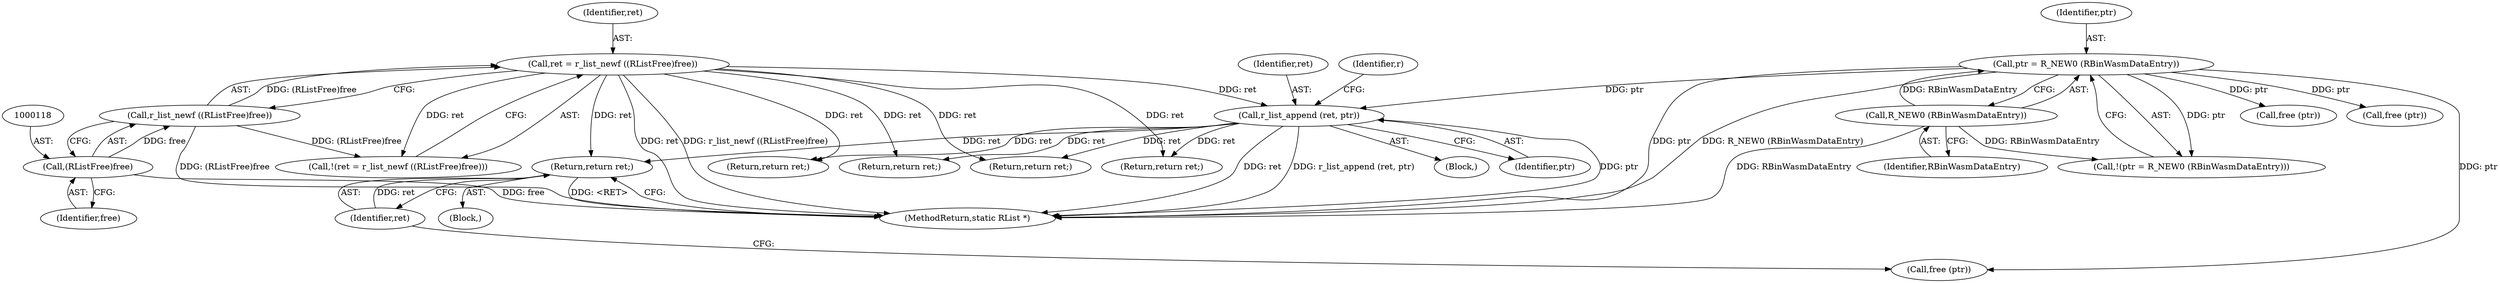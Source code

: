 digraph "0_radare2_d2632f6483a3ceb5d8e0a5fb11142c51c43978b4_0@pointer" {
"1000217" [label="(Return,return ret;)"];
"1000218" [label="(Identifier,ret)"];
"1000114" [label="(Call,ret = r_list_newf ((RListFree)free))"];
"1000116" [label="(Call,r_list_newf ((RListFree)free))"];
"1000117" [label="(Call,(RListFree)free)"];
"1000255" [label="(Call,r_list_append (ret, ptr))"];
"1000172" [label="(Call,ptr = R_NEW0 (RBinWasmDataEntry))"];
"1000174" [label="(Call,R_NEW0 (RBinWasmDataEntry))"];
"1000256" [label="(Identifier,ret)"];
"1000113" [label="(Call,!(ret = r_list_newf ((RListFree)free)))"];
"1000242" [label="(Call,free (ptr))"];
"1000172" [label="(Call,ptr = R_NEW0 (RBinWasmDataEntry))"];
"1000115" [label="(Identifier,ret)"];
"1000119" [label="(Identifier,free)"];
"1000257" [label="(Identifier,ptr)"];
"1000244" [label="(Return,return ret;)"];
"1000175" [label="(Identifier,RBinWasmDataEntry)"];
"1000197" [label="(Return,return ret;)"];
"1000218" [label="(Identifier,ret)"];
"1000177" [label="(Return,return ret;)"];
"1000261" [label="(Return,return ret;)"];
"1000114" [label="(Call,ret = r_list_newf ((RListFree)free))"];
"1000116" [label="(Call,r_list_newf ((RListFree)free))"];
"1000214" [label="(Block,)"];
"1000117" [label="(Call,(RListFree)free)"];
"1000255" [label="(Call,r_list_append (ret, ptr))"];
"1000195" [label="(Call,free (ptr))"];
"1000174" [label="(Call,R_NEW0 (RBinWasmDataEntry))"];
"1000263" [label="(MethodReturn,static RList *)"];
"1000259" [label="(Identifier,r)"];
"1000169" [label="(Block,)"];
"1000171" [label="(Call,!(ptr = R_NEW0 (RBinWasmDataEntry)))"];
"1000173" [label="(Identifier,ptr)"];
"1000215" [label="(Call,free (ptr))"];
"1000217" [label="(Return,return ret;)"];
"1000217" -> "1000214"  [label="AST: "];
"1000217" -> "1000218"  [label="CFG: "];
"1000218" -> "1000217"  [label="AST: "];
"1000263" -> "1000217"  [label="CFG: "];
"1000217" -> "1000263"  [label="DDG: <RET>"];
"1000218" -> "1000217"  [label="DDG: ret"];
"1000114" -> "1000217"  [label="DDG: ret"];
"1000255" -> "1000217"  [label="DDG: ret"];
"1000218" -> "1000215"  [label="CFG: "];
"1000114" -> "1000113"  [label="AST: "];
"1000114" -> "1000116"  [label="CFG: "];
"1000115" -> "1000114"  [label="AST: "];
"1000116" -> "1000114"  [label="AST: "];
"1000113" -> "1000114"  [label="CFG: "];
"1000114" -> "1000263"  [label="DDG: ret"];
"1000114" -> "1000263"  [label="DDG: r_list_newf ((RListFree)free)"];
"1000114" -> "1000113"  [label="DDG: ret"];
"1000116" -> "1000114"  [label="DDG: (RListFree)free"];
"1000114" -> "1000177"  [label="DDG: ret"];
"1000114" -> "1000197"  [label="DDG: ret"];
"1000114" -> "1000244"  [label="DDG: ret"];
"1000114" -> "1000255"  [label="DDG: ret"];
"1000114" -> "1000261"  [label="DDG: ret"];
"1000116" -> "1000117"  [label="CFG: "];
"1000117" -> "1000116"  [label="AST: "];
"1000116" -> "1000263"  [label="DDG: (RListFree)free"];
"1000116" -> "1000113"  [label="DDG: (RListFree)free"];
"1000117" -> "1000116"  [label="DDG: free"];
"1000117" -> "1000119"  [label="CFG: "];
"1000118" -> "1000117"  [label="AST: "];
"1000119" -> "1000117"  [label="AST: "];
"1000117" -> "1000263"  [label="DDG: free"];
"1000255" -> "1000169"  [label="AST: "];
"1000255" -> "1000257"  [label="CFG: "];
"1000256" -> "1000255"  [label="AST: "];
"1000257" -> "1000255"  [label="AST: "];
"1000259" -> "1000255"  [label="CFG: "];
"1000255" -> "1000263"  [label="DDG: r_list_append (ret, ptr)"];
"1000255" -> "1000263"  [label="DDG: ptr"];
"1000255" -> "1000263"  [label="DDG: ret"];
"1000255" -> "1000177"  [label="DDG: ret"];
"1000255" -> "1000197"  [label="DDG: ret"];
"1000255" -> "1000244"  [label="DDG: ret"];
"1000172" -> "1000255"  [label="DDG: ptr"];
"1000255" -> "1000261"  [label="DDG: ret"];
"1000172" -> "1000171"  [label="AST: "];
"1000172" -> "1000174"  [label="CFG: "];
"1000173" -> "1000172"  [label="AST: "];
"1000174" -> "1000172"  [label="AST: "];
"1000171" -> "1000172"  [label="CFG: "];
"1000172" -> "1000263"  [label="DDG: ptr"];
"1000172" -> "1000263"  [label="DDG: R_NEW0 (RBinWasmDataEntry)"];
"1000172" -> "1000171"  [label="DDG: ptr"];
"1000174" -> "1000172"  [label="DDG: RBinWasmDataEntry"];
"1000172" -> "1000195"  [label="DDG: ptr"];
"1000172" -> "1000215"  [label="DDG: ptr"];
"1000172" -> "1000242"  [label="DDG: ptr"];
"1000174" -> "1000175"  [label="CFG: "];
"1000175" -> "1000174"  [label="AST: "];
"1000174" -> "1000263"  [label="DDG: RBinWasmDataEntry"];
"1000174" -> "1000171"  [label="DDG: RBinWasmDataEntry"];
}

